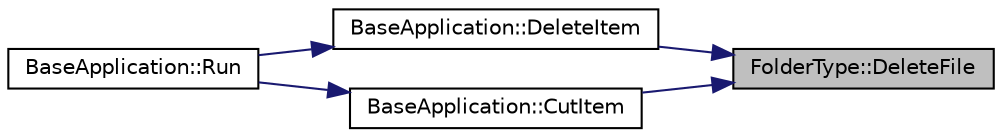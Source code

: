 digraph "FolderType::DeleteFile"
{
 // LATEX_PDF_SIZE
  edge [fontname="Helvetica",fontsize="10",labelfontname="Helvetica",labelfontsize="10"];
  node [fontname="Helvetica",fontsize="10",shape=record];
  rankdir="RL";
  Node10 [label="FolderType::DeleteFile",height=0.2,width=0.4,color="black", fillcolor="grey75", style="filled", fontcolor="black",tooltip="Delete File in Current Folder."];
  Node10 -> Node11 [dir="back",color="midnightblue",fontsize="10",style="solid",fontname="Helvetica"];
  Node11 [label="BaseApplication::DeleteItem",height=0.2,width=0.4,color="black", fillcolor="white", style="filled",URL="$class_base_application.html#aa796bf53038391061da76617f2eb55aa",tooltip=" "];
  Node11 -> Node12 [dir="back",color="midnightblue",fontsize="10",style="solid",fontname="Helvetica"];
  Node12 [label="BaseApplication::Run",height=0.2,width=0.4,color="black", fillcolor="white", style="filled",URL="$class_base_application.html#a8f2ce8add401a3b537f041df9f7ef978",tooltip="Program driver."];
  Node10 -> Node13 [dir="back",color="midnightblue",fontsize="10",style="solid",fontname="Helvetica"];
  Node13 [label="BaseApplication::CutItem",height=0.2,width=0.4,color="black", fillcolor="white", style="filled",URL="$class_base_application.html#a0457f13f4b461515b9930424b5328cd0",tooltip="cut/move Item. @detail operation cut [target] [value] cut [target] store on Heap and delete it cut [t..."];
  Node13 -> Node12 [dir="back",color="midnightblue",fontsize="10",style="solid",fontname="Helvetica"];
}
